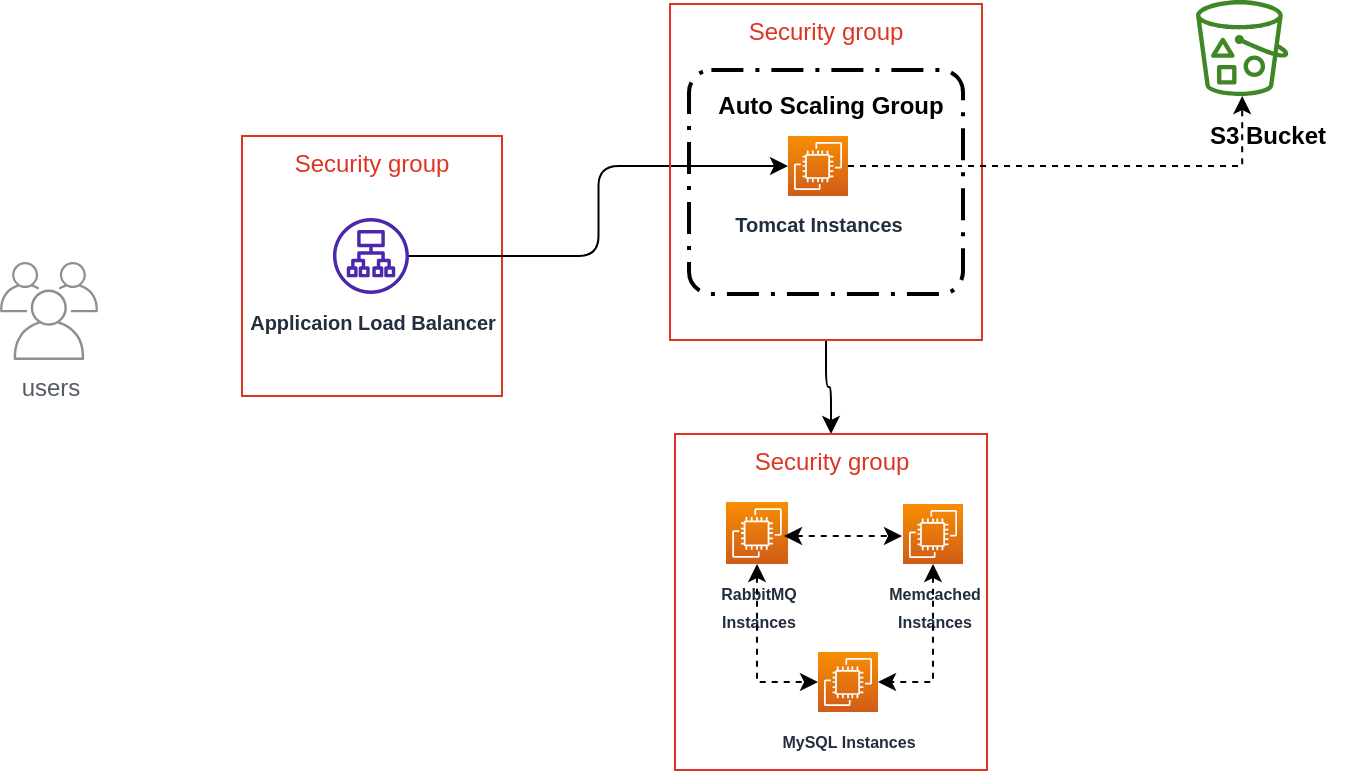 <mxfile version="21.3.5" type="github">
  <diagram name="Page-1" id="q1CRxlohfj_Cj4i7bM-d">
    <mxGraphModel dx="794" dy="470" grid="0" gridSize="10" guides="1" tooltips="1" connect="1" arrows="1" fold="1" page="1" pageScale="1" pageWidth="850" pageHeight="1100" math="0" shadow="0">
      <root>
        <mxCell id="0" />
        <mxCell id="1" parent="0" />
        <mxCell id="y3bzO9xKToT0qNrgCLe8-1" value="users" style="sketch=0;outlineConnect=0;gradientColor=none;fontColor=#545B64;strokeColor=none;fillColor=#879196;dashed=0;verticalLabelPosition=bottom;verticalAlign=top;align=center;html=1;fontSize=12;fontStyle=0;aspect=fixed;shape=mxgraph.aws4.illustration_users;pointerEvents=1" vertex="1" parent="1">
          <mxGeometry x="104" y="191" width="49" height="49" as="geometry" />
        </mxCell>
        <mxCell id="y3bzO9xKToT0qNrgCLe8-2" value="Security group" style="fillColor=none;strokeColor=#DD3522;verticalAlign=top;fontStyle=0;fontColor=#DD3522;whiteSpace=wrap;html=1;" vertex="1" parent="1">
          <mxGeometry x="225" y="128" width="130" height="130" as="geometry" />
        </mxCell>
        <mxCell id="y3bzO9xKToT0qNrgCLe8-54" style="edgeStyle=orthogonalEdgeStyle;rounded=1;orthogonalLoop=1;jettySize=auto;html=1;entryX=0;entryY=0.5;entryDx=0;entryDy=0;entryPerimeter=0;" edge="1" parent="1" source="y3bzO9xKToT0qNrgCLe8-3" target="y3bzO9xKToT0qNrgCLe8-5">
          <mxGeometry relative="1" as="geometry" />
        </mxCell>
        <mxCell id="y3bzO9xKToT0qNrgCLe8-3" value="&lt;b&gt;&lt;font style=&quot;font-size: 10px;&quot;&gt;Applicaion Load Balancer&lt;/font&gt;&lt;/b&gt;" style="sketch=0;outlineConnect=0;fontColor=#232F3E;gradientColor=none;fillColor=#4D27AA;strokeColor=none;dashed=0;verticalLabelPosition=bottom;verticalAlign=top;align=center;html=1;fontSize=12;fontStyle=0;aspect=fixed;pointerEvents=1;shape=mxgraph.aws4.application_load_balancer;" vertex="1" parent="1">
          <mxGeometry x="270.5" y="169" width="38" height="38" as="geometry" />
        </mxCell>
        <mxCell id="y3bzO9xKToT0qNrgCLe8-14" value="" style="sketch=0;outlineConnect=0;fontColor=#232F3E;gradientColor=none;fillColor=#3F8624;strokeColor=none;dashed=0;verticalLabelPosition=bottom;verticalAlign=top;align=center;html=1;fontSize=12;fontStyle=0;aspect=fixed;pointerEvents=1;shape=mxgraph.aws4.bucket_with_objects;" vertex="1" parent="1">
          <mxGeometry x="702" y="60" width="46.19" height="48.04" as="geometry" />
        </mxCell>
        <mxCell id="y3bzO9xKToT0qNrgCLe8-13" value="" style="rounded=1;arcSize=10;dashed=1;fillColor=none;gradientColor=none;dashPattern=8 3 1 3;strokeWidth=2;" vertex="1" parent="1">
          <mxGeometry x="448.5" y="95" width="137" height="112" as="geometry" />
        </mxCell>
        <mxCell id="y3bzO9xKToT0qNrgCLe8-40" value="" style="edgeStyle=orthogonalEdgeStyle;rounded=1;orthogonalLoop=1;jettySize=auto;html=1;entryX=0.5;entryY=0;entryDx=0;entryDy=0;exitX=0.5;exitY=1;exitDx=0;exitDy=0;" edge="1" parent="1" source="y3bzO9xKToT0qNrgCLe8-4" target="y3bzO9xKToT0qNrgCLe8-26">
          <mxGeometry relative="1" as="geometry" />
        </mxCell>
        <mxCell id="y3bzO9xKToT0qNrgCLe8-4" value="Security group" style="fillColor=none;strokeColor=#DD3522;verticalAlign=top;fontStyle=0;fontColor=#DD3522;whiteSpace=wrap;html=1;" vertex="1" parent="1">
          <mxGeometry x="439" y="62" width="156" height="168" as="geometry" />
        </mxCell>
        <mxCell id="y3bzO9xKToT0qNrgCLe8-23" value="" style="edgeStyle=orthogonalEdgeStyle;rounded=0;orthogonalLoop=1;jettySize=auto;html=1;dashed=1;" edge="1" parent="1" source="y3bzO9xKToT0qNrgCLe8-5" target="y3bzO9xKToT0qNrgCLe8-14">
          <mxGeometry relative="1" as="geometry">
            <mxPoint x="583" y="143" as="targetPoint" />
          </mxGeometry>
        </mxCell>
        <mxCell id="y3bzO9xKToT0qNrgCLe8-5" value="&lt;b&gt;&lt;font style=&quot;font-size: 10px;&quot;&gt;Tomcat Instances&lt;/font&gt;&lt;/b&gt;" style="sketch=0;points=[[0,0,0],[0.25,0,0],[0.5,0,0],[0.75,0,0],[1,0,0],[0,1,0],[0.25,1,0],[0.5,1,0],[0.75,1,0],[1,1,0],[0,0.25,0],[0,0.5,0],[0,0.75,0],[1,0.25,0],[1,0.5,0],[1,0.75,0]];outlineConnect=0;fontColor=#232F3E;gradientColor=#F78E04;gradientDirection=north;fillColor=#D05C17;strokeColor=#ffffff;dashed=0;verticalLabelPosition=bottom;verticalAlign=top;align=center;html=1;fontSize=12;fontStyle=0;aspect=fixed;shape=mxgraph.aws4.resourceIcon;resIcon=mxgraph.aws4.ec2;" vertex="1" parent="1">
          <mxGeometry x="498" y="128" width="30" height="30" as="geometry" />
        </mxCell>
        <mxCell id="y3bzO9xKToT0qNrgCLe8-20" value="&lt;b&gt;Auto Scaling Group&lt;/b&gt;" style="text;html=1;strokeColor=none;fillColor=none;align=center;verticalAlign=middle;whiteSpace=wrap;rounded=0;" vertex="1" parent="1">
          <mxGeometry x="457" y="90" width="125" height="45" as="geometry" />
        </mxCell>
        <mxCell id="y3bzO9xKToT0qNrgCLe8-25" value="&lt;b&gt;S3 Bucket&lt;/b&gt;" style="text;html=1;strokeColor=none;fillColor=none;align=center;verticalAlign=middle;whiteSpace=wrap;rounded=0;" vertex="1" parent="1">
          <mxGeometry x="699" y="113" width="78" height="30" as="geometry" />
        </mxCell>
        <mxCell id="y3bzO9xKToT0qNrgCLe8-26" value="Security group" style="fillColor=none;strokeColor=#DD3522;verticalAlign=top;fontStyle=0;fontColor=#DD3522;whiteSpace=wrap;html=1;" vertex="1" parent="1">
          <mxGeometry x="441.5" y="277" width="156" height="168" as="geometry" />
        </mxCell>
        <mxCell id="y3bzO9xKToT0qNrgCLe8-29" value="&lt;b&gt;&lt;font style=&quot;font-size: 8px;&quot;&gt;RabbitMQ &lt;br&gt;Instances&lt;/font&gt;&lt;/b&gt;" style="sketch=0;points=[[0,0,0],[0.25,0,0],[0.5,0,0],[0.75,0,0],[1,0,0],[0,1,0],[0.25,1,0],[0.5,1,0],[0.75,1,0],[1,1,0],[0,0.25,0],[0,0.5,0],[0,0.75,0],[1,0.25,0],[1,0.5,0],[1,0.75,0]];outlineConnect=0;fontColor=#232F3E;gradientColor=#F78E04;gradientDirection=north;fillColor=#D05C17;strokeColor=#ffffff;dashed=0;verticalLabelPosition=bottom;verticalAlign=top;align=center;html=1;fontSize=12;fontStyle=0;aspect=fixed;shape=mxgraph.aws4.resourceIcon;resIcon=mxgraph.aws4.ec2;" vertex="1" parent="1">
          <mxGeometry x="467" y="311" width="31" height="31" as="geometry" />
        </mxCell>
        <mxCell id="y3bzO9xKToT0qNrgCLe8-30" value="&lt;b&gt;&lt;font style=&quot;font-size: 8px;&quot;&gt;Memcached &lt;br&gt;Instances&lt;/font&gt;&lt;/b&gt;" style="sketch=0;points=[[0,0,0],[0.25,0,0],[0.5,0,0],[0.75,0,0],[1,0,0],[0,1,0],[0.25,1,0],[0.5,1,0],[0.75,1,0],[1,1,0],[0,0.25,0],[0,0.5,0],[0,0.75,0],[1,0.25,0],[1,0.5,0],[1,0.75,0]];outlineConnect=0;fontColor=#232F3E;gradientColor=#F78E04;gradientDirection=north;fillColor=#D05C17;strokeColor=#ffffff;dashed=0;verticalLabelPosition=bottom;verticalAlign=top;align=center;html=1;fontSize=12;fontStyle=0;aspect=fixed;shape=mxgraph.aws4.resourceIcon;resIcon=mxgraph.aws4.ec2;" vertex="1" parent="1">
          <mxGeometry x="555.5" y="312" width="30" height="30" as="geometry" />
        </mxCell>
        <mxCell id="y3bzO9xKToT0qNrgCLe8-31" value="&lt;b&gt;&lt;font style=&quot;font-size: 8px;&quot;&gt;MySQL Instances&lt;/font&gt;&lt;/b&gt;" style="sketch=0;points=[[0,0,0],[0.25,0,0],[0.5,0,0],[0.75,0,0],[1,0,0],[0,1,0],[0.25,1,0],[0.5,1,0],[0.75,1,0],[1,1,0],[0,0.25,0],[0,0.5,0],[0,0.75,0],[1,0.25,0],[1,0.5,0],[1,0.75,0]];outlineConnect=0;fontColor=#232F3E;gradientColor=#F78E04;gradientDirection=north;fillColor=#D05C17;strokeColor=#ffffff;dashed=0;verticalLabelPosition=bottom;verticalAlign=top;align=center;html=1;fontSize=12;fontStyle=0;aspect=fixed;shape=mxgraph.aws4.resourceIcon;resIcon=mxgraph.aws4.ec2;" vertex="1" parent="1">
          <mxGeometry x="513" y="386" width="30" height="30" as="geometry" />
        </mxCell>
        <mxCell id="y3bzO9xKToT0qNrgCLe8-51" value="" style="endArrow=classic;startArrow=classic;html=1;rounded=0;dashed=1;" edge="1" parent="1">
          <mxGeometry width="100" height="100" relative="1" as="geometry">
            <mxPoint x="496" y="328" as="sourcePoint" />
            <mxPoint x="555" y="328" as="targetPoint" />
          </mxGeometry>
        </mxCell>
        <mxCell id="y3bzO9xKToT0qNrgCLe8-52" value="" style="endArrow=classic;startArrow=classic;html=1;rounded=0;exitX=0.5;exitY=1;exitDx=0;exitDy=0;exitPerimeter=0;entryX=0;entryY=0.5;entryDx=0;entryDy=0;entryPerimeter=0;edgeStyle=orthogonalEdgeStyle;dashed=1;" edge="1" parent="1" source="y3bzO9xKToT0qNrgCLe8-29" target="y3bzO9xKToT0qNrgCLe8-31">
          <mxGeometry width="100" height="100" relative="1" as="geometry">
            <mxPoint x="469" y="383" as="sourcePoint" />
            <mxPoint x="531" y="386" as="targetPoint" />
          </mxGeometry>
        </mxCell>
        <mxCell id="y3bzO9xKToT0qNrgCLe8-53" value="" style="endArrow=classic;startArrow=classic;html=1;rounded=0;exitX=0.5;exitY=1;exitDx=0;exitDy=0;exitPerimeter=0;entryX=1;entryY=0.5;entryDx=0;entryDy=0;entryPerimeter=0;edgeStyle=orthogonalEdgeStyle;dashed=1;" edge="1" parent="1" source="y3bzO9xKToT0qNrgCLe8-30" target="y3bzO9xKToT0qNrgCLe8-31">
          <mxGeometry width="100" height="100" relative="1" as="geometry">
            <mxPoint x="569" y="342" as="sourcePoint" />
            <mxPoint x="617" y="386" as="targetPoint" />
          </mxGeometry>
        </mxCell>
      </root>
    </mxGraphModel>
  </diagram>
</mxfile>

